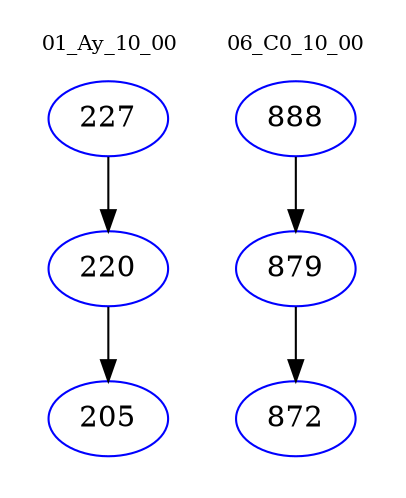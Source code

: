 digraph{
subgraph cluster_0 {
color = white
label = "01_Ay_10_00";
fontsize=10;
T0_227 [label="227", color="blue"]
T0_227 -> T0_220 [color="black"]
T0_220 [label="220", color="blue"]
T0_220 -> T0_205 [color="black"]
T0_205 [label="205", color="blue"]
}
subgraph cluster_1 {
color = white
label = "06_C0_10_00";
fontsize=10;
T1_888 [label="888", color="blue"]
T1_888 -> T1_879 [color="black"]
T1_879 [label="879", color="blue"]
T1_879 -> T1_872 [color="black"]
T1_872 [label="872", color="blue"]
}
}

